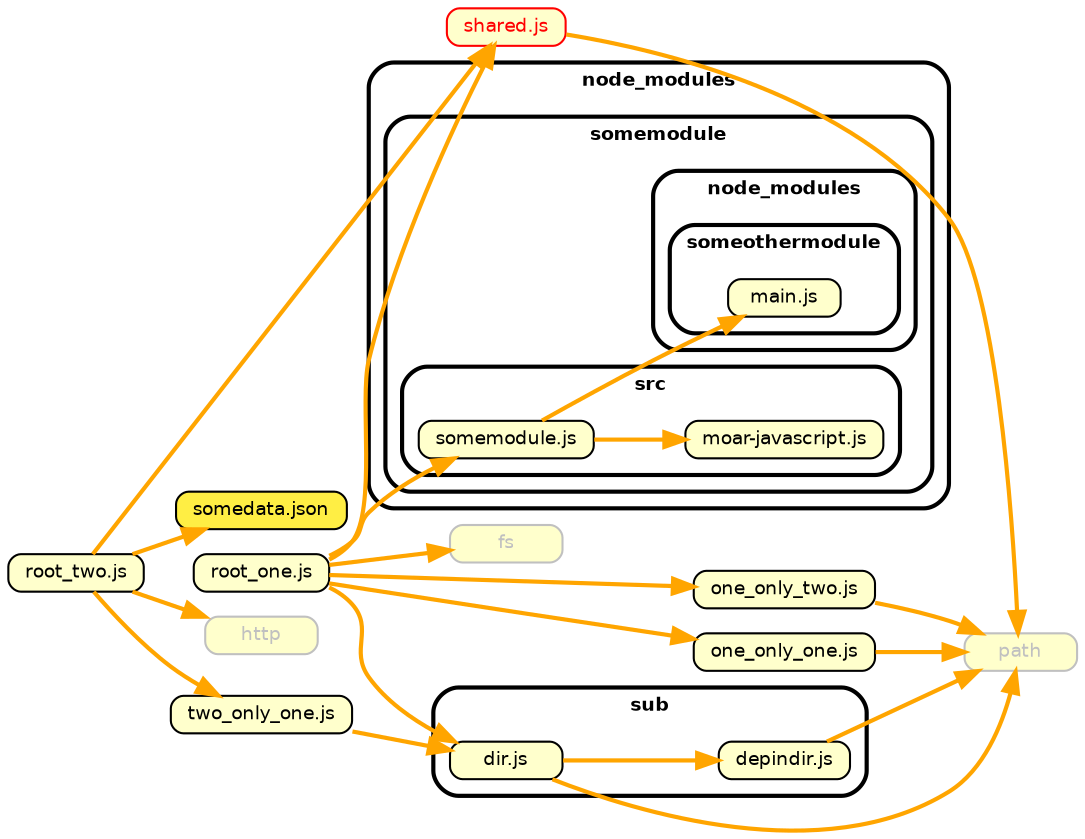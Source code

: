 digraph "dependency-cruiser output"{
    ordering=out
    rankdir=LR
    splines=true
    overlap=false
    nodesep=0.16
    ranksep=0.18
    fontname="Helvetica-bold"
    fontsize=9
    style="rounded,bold"
    compound=true
    node [shape=box style="rounded, filled" fillcolor="#ffffcc" height=0.2 fontname=Helvetica fontsize=9]
    edge [color=black arrowhead=normal fontname=Helvetica fontsize=9]

    "fs" [label="fs" color="grey" fontcolor="grey" ]
    "http" [label="http" color="grey" fontcolor="grey" ]
    subgraph "cluster_/node_modules" {label="node_modules" subgraph "cluster_/node_modules/somemodule" {label="somemodule" subgraph "cluster_/node_modules/somemodule/node_modules" {label="node_modules" subgraph "cluster_/node_modules/somemodule/node_modules/someothermodule" {label="someothermodule" "node_modules/somemodule/node_modules/someothermodule/main.js" [label="main.js" URL="node_modules/somemodule/node_modules/someothermodule/main.js"] } } } }
    subgraph "cluster_/node_modules" {label="node_modules" subgraph "cluster_/node_modules/somemodule" {label="somemodule" subgraph "cluster_/node_modules/somemodule/src" {label="src" "node_modules/somemodule/src/moar-javascript.js" [label="moar-javascript.js" URL="node_modules/somemodule/src/moar-javascript.js"] } } }
    subgraph "cluster_/node_modules" {label="node_modules" subgraph "cluster_/node_modules/somemodule" {label="somemodule" subgraph "cluster_/node_modules/somemodule/src" {label="src" "node_modules/somemodule/src/somemodule.js" [label="somemodule.js" URL="node_modules/somemodule/src/somemodule.js"] } } }
    "one_only_one.js" [label="one_only_one.js" URL="one_only_one.js"]
    "one_only_two.js" [label="one_only_two.js" URL="one_only_two.js"]
    "path" [label="path" color="grey" fontcolor="grey" ]
    "root_one.js" [label="root_one.js" URL="root_one.js"]
    "root_two.js" [label="root_two.js" URL="root_two.js"]
    "shared.js" [label="shared.js" color="red" fontcolor="red" ]
    "somedata.json" [label="somedata.json" fillcolor="#ffee44" URL="somedata.json"]
    subgraph "cluster_/sub" {label="sub" "sub/depindir.js" [label="depindir.js" URL="sub/depindir.js"] }
    subgraph "cluster_/sub" {label="sub" "sub/dir.js" [label="dir.js" URL="sub/dir.js"] }
    "two_only_one.js" [label="two_only_one.js" URL="two_only_one.js"]

    "node_modules/somemodule/src/somemodule.js" -> "node_modules/somemodule/src/moar-javascript.js" [color="orange" penwidth=2.0 tooltip="unnamed"]
    "node_modules/somemodule/src/somemodule.js" -> "node_modules/somemodule/node_modules/someothermodule/main.js" [color="orange" penwidth=2.0 tooltip="unnamed"]
    "one_only_one.js" -> "path" [color="orange" penwidth=2.0 tooltip="unnamed"]
    "one_only_two.js" -> "path" [color="orange" penwidth=2.0 tooltip="unnamed"]
    "root_one.js" -> "one_only_one.js" [color="orange" penwidth=2.0 tooltip="unnamed"]
    "root_one.js" -> "one_only_two.js" [color="orange" penwidth=2.0 tooltip="unnamed"]
    "root_one.js" -> "shared.js" [color="orange" penwidth=2.0 tooltip="unnamed"]
    "root_one.js" -> "sub/dir.js" [color="orange" penwidth=2.0 tooltip="unnamed"]
    "root_one.js" -> "fs" [color="orange" penwidth=2.0 tooltip="unnamed"]
    "root_one.js" -> "node_modules/somemodule/src/somemodule.js" [color="orange" penwidth=2.0 tooltip="unnamed"]
    "root_two.js" -> "shared.js" [color="orange" penwidth=2.0 tooltip="unnamed"]
    "root_two.js" -> "somedata.json" [color="orange" penwidth=2.0 tooltip="unnamed"]
    "root_two.js" -> "two_only_one.js" [color="orange" penwidth=2.0 tooltip="unnamed"]
    "root_two.js" -> "http" [color="orange" penwidth=2.0 tooltip="unnamed"]
    "shared.js" -> "path" [color="orange" penwidth=2.0 tooltip="unnamed"]
    "sub/depindir.js" -> "path" [color="orange" penwidth=2.0 tooltip="unnamed"]
    "sub/dir.js" -> "sub/depindir.js" [color="orange" penwidth=2.0 tooltip="unnamed"]
    "sub/dir.js" -> "path" [color="orange" penwidth=2.0 tooltip="unnamed"]
    "two_only_one.js" -> "sub/dir.js" [color="orange" penwidth=2.0 tooltip="unnamed"]
}
